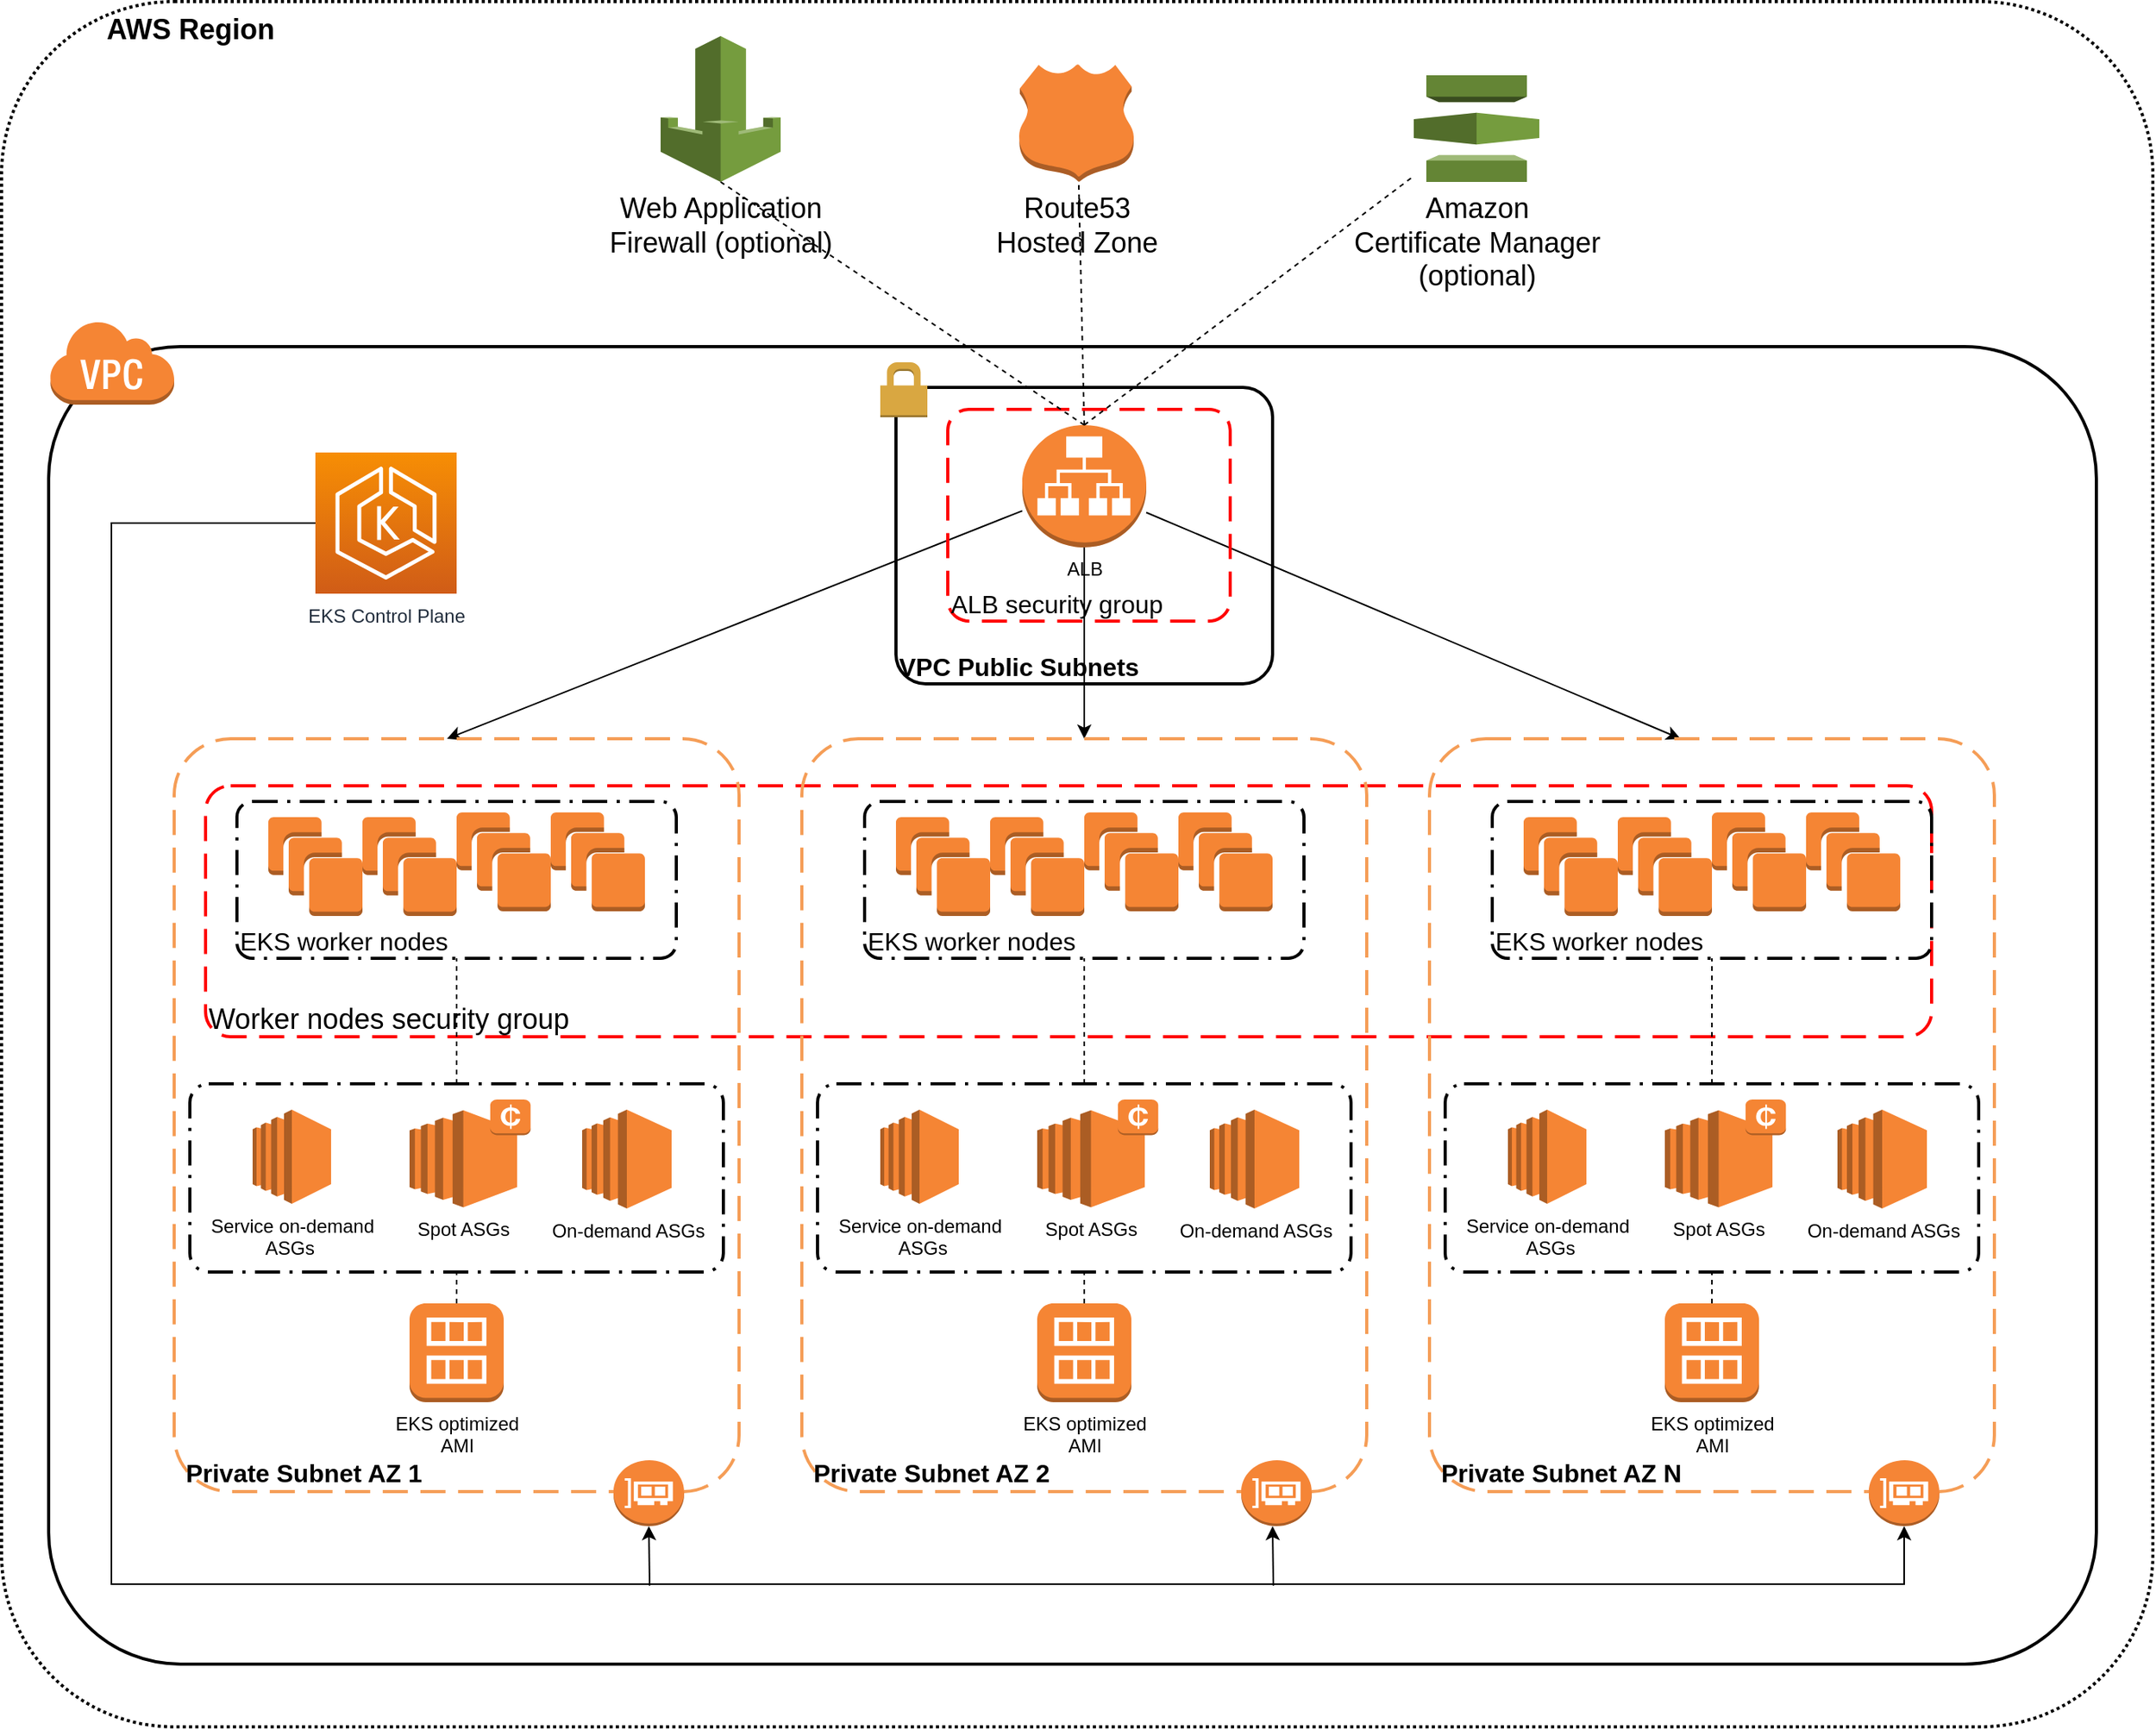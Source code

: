 <mxfile version="12.1.0" type="device" pages="1"><diagram id="_irPFuiEuDcsOr7IHRkR" name="Page-1"><mxGraphModel dx="1408" dy="838" grid="1" gridSize="10" guides="1" tooltips="1" connect="1" arrows="1" fold="1" page="1" pageScale="1" pageWidth="827" pageHeight="1169" math="0" shadow="0"><root><mxCell id="0"/><mxCell id="1" parent="0"/><mxCell id="B31834sm6ExHWV2s_h3m-133" value="             AWS Region" style="rounded=1;arcSize=10;dashed=1;strokeColor=#000000;fillColor=none;gradientColor=none;dashPattern=1 1;strokeWidth=2;fontSize=18;align=left;verticalAlign=top;fontStyle=1" parent="1" vertex="1"><mxGeometry x="280" y="50" width="1371" height="1100" as="geometry"/></mxCell><mxCell id="B31834sm6ExHWV2s_h3m-130" value="" style="rounded=1;arcSize=10;dashed=0;strokeColor=#000000;fillColor=none;gradientColor=none;strokeWidth=2;fontSize=16;align=left;" parent="1" vertex="1"><mxGeometry x="310" y="270" width="1305" height="840" as="geometry"/></mxCell><mxCell id="B31834sm6ExHWV2s_h3m-136" value="Amazon &lt;br&gt;Certificate Manager&lt;br&gt;(optional)" style="outlineConnect=0;dashed=0;verticalLabelPosition=bottom;verticalAlign=top;align=center;html=1;shape=mxgraph.aws3.certificate_manager;fillColor=#759C3E;gradientColor=none;strokeWidth=2;fontSize=18;" parent="1" vertex="1"><mxGeometry x="1180" y="97" width="80" height="68" as="geometry"/></mxCell><mxCell id="B31834sm6ExHWV2s_h3m-137" value="" style="endArrow=none;dashed=1;html=1;fontSize=18;entryX=0.52;entryY=1;entryDx=0;entryDy=0;entryPerimeter=0;exitX=0.5;exitY=0;exitDx=0;exitDy=0;exitPerimeter=0;" parent="1" source="B31834sm6ExHWV2s_h3m-7" target="B31834sm6ExHWV2s_h3m-135" edge="1"><mxGeometry width="50" height="50" relative="1" as="geometry"><mxPoint x="801.5" y="192.5" as="sourcePoint"/><mxPoint x="1001.5" y="62.5" as="targetPoint"/></mxGeometry></mxCell><mxCell id="B31834sm6ExHWV2s_h3m-1" value="EKS Control Plane" style="outlineConnect=0;fontColor=#232F3E;gradientColor=#F78E04;gradientDirection=north;fillColor=#D05C17;strokeColor=#ffffff;dashed=0;verticalLabelPosition=bottom;verticalAlign=top;align=center;html=1;fontSize=12;fontStyle=0;aspect=fixed;shape=mxgraph.aws4.resourceIcon;resIcon=mxgraph.aws4.eks;" parent="1" vertex="1"><mxGeometry x="480" y="337.5" width="90" height="90" as="geometry"/></mxCell><mxCell id="B31834sm6ExHWV2s_h3m-117" style="edgeStyle=orthogonalEdgeStyle;rounded=0;orthogonalLoop=1;jettySize=auto;html=1;fontSize=18;entryX=0.5;entryY=1;entryDx=0;entryDy=0;entryPerimeter=0;" parent="1" source="B31834sm6ExHWV2s_h3m-1" target="B31834sm6ExHWV2s_h3m-178" edge="1"><mxGeometry relative="1" as="geometry"><mxPoint x="1475.333" y="1027.667" as="targetPoint"/><Array as="points"><mxPoint x="350" y="383"/><mxPoint x="350" y="1059"/><mxPoint x="1493" y="1059"/></Array></mxGeometry></mxCell><mxCell id="B31834sm6ExHWV2s_h3m-127" value="" style="endArrow=classic;html=1;fontSize=16;entryX=0.483;entryY=0;entryDx=0;entryDy=0;entryPerimeter=0;" parent="1" source="B31834sm6ExHWV2s_h3m-7" target="B31834sm6ExHWV2s_h3m-14" edge="1"><mxGeometry width="50" height="50" relative="1" as="geometry"><mxPoint x="610" y="460" as="sourcePoint"/><mxPoint x="660" y="410" as="targetPoint"/></mxGeometry></mxCell><mxCell id="B31834sm6ExHWV2s_h3m-128" value="" style="endArrow=classic;html=1;fontSize=16;entryX=0.5;entryY=0;entryDx=0;entryDy=0;" parent="1" source="B31834sm6ExHWV2s_h3m-7" target="B31834sm6ExHWV2s_h3m-158" edge="1"><mxGeometry width="50" height="50" relative="1" as="geometry"><mxPoint x="930.5" y="333.965" as="sourcePoint"/><mxPoint x="970.08" y="517.12" as="targetPoint"/></mxGeometry></mxCell><mxCell id="B31834sm6ExHWV2s_h3m-129" value="" style="endArrow=classic;html=1;fontSize=16;entryX=0.5;entryY=0;entryDx=0;entryDy=0;" parent="1" source="B31834sm6ExHWV2s_h3m-7" edge="1"><mxGeometry width="50" height="50" relative="1" as="geometry"><mxPoint x="945.5" y="360.716" as="sourcePoint"/><mxPoint x="1350" y="520" as="targetPoint"/></mxGeometry></mxCell><mxCell id="B31834sm6ExHWV2s_h3m-2" value="" style="outlineConnect=0;dashed=0;verticalLabelPosition=bottom;verticalAlign=top;align=center;html=1;shape=mxgraph.aws3.virtual_private_cloud;fillColor=#F58534;gradientColor=none;" parent="1" vertex="1"><mxGeometry x="310.5" y="253" width="79.5" height="54" as="geometry"/></mxCell><mxCell id="B31834sm6ExHWV2s_h3m-135" value="Route53 &lt;br&gt;Hosted Zone" style="outlineConnect=0;dashed=0;verticalLabelPosition=bottom;verticalAlign=top;align=center;html=1;shape=mxgraph.aws3.hosted_zone;fillColor=#F58536;gradientColor=none;strokeWidth=2;fontSize=18;" parent="1" vertex="1"><mxGeometry x="928.5" y="90" width="73" height="75" as="geometry"/></mxCell><mxCell id="B31834sm6ExHWV2s_h3m-134" value="Web Application&lt;br&gt;Firewall (optional)" style="outlineConnect=0;dashed=0;verticalLabelPosition=bottom;verticalAlign=top;align=center;html=1;shape=mxgraph.aws3.waf;fillColor=#759C3E;gradientColor=none;strokeWidth=2;fontSize=18;" parent="1" vertex="1"><mxGeometry x="700" y="72" width="76.5" height="93" as="geometry"/></mxCell><mxCell id="B31834sm6ExHWV2s_h3m-138" value="Worker nodes security group" style="rounded=1;arcSize=10;dashed=1;strokeColor=#ff0000;fillColor=none;gradientColor=none;dashPattern=8 4;strokeWidth=2;fontSize=18;align=left;verticalAlign=bottom;" parent="1" vertex="1"><mxGeometry x="410" y="550" width="1100" height="160" as="geometry"/></mxCell><mxCell id="B31834sm6ExHWV2s_h3m-121" value="" style="endArrow=classic;html=1;fontSize=18;entryX=0.5;entryY=1;entryDx=0;entryDy=0;entryPerimeter=0;" parent="1" target="B31834sm6ExHWV2s_h3m-120" edge="1"><mxGeometry width="50" height="50" relative="1" as="geometry"><mxPoint x="693" y="1060" as="sourcePoint"/><mxPoint x="240" y="1130" as="targetPoint"/></mxGeometry></mxCell><mxCell id="B31834sm6ExHWV2s_h3m-156" value="" style="group" parent="1" vertex="1" connectable="0"><mxGeometry x="390" y="520" width="360" height="502" as="geometry"/></mxCell><mxCell id="B31834sm6ExHWV2s_h3m-14" value=" Private Subnet AZ 1" style="rounded=1;arcSize=10;dashed=1;strokeColor=#F59D56;fillColor=none;gradientColor=none;dashPattern=8 4;strokeWidth=2;fontSize=16;spacing=3;align=left;verticalAlign=bottom;fontStyle=1" parent="B31834sm6ExHWV2s_h3m-156" vertex="1"><mxGeometry width="360" height="480" as="geometry"/></mxCell><mxCell id="B31834sm6ExHWV2s_h3m-120" value="" style="outlineConnect=0;dashed=0;verticalLabelPosition=bottom;verticalAlign=top;align=center;html=1;shape=mxgraph.aws3.elastic_network_interface;fillColor=#F58536;gradientColor=none;strokeWidth=2;fontSize=18;" parent="B31834sm6ExHWV2s_h3m-156" vertex="1"><mxGeometry x="280" y="460" width="45" height="42" as="geometry"/></mxCell><mxCell id="B31834sm6ExHWV2s_h3m-13" value="EKS optimized&lt;br&gt;AMI" style="outlineConnect=0;dashed=0;verticalLabelPosition=bottom;verticalAlign=top;align=center;html=1;shape=mxgraph.aws3.ami;fillColor=#F58534;gradientColor=none;" parent="B31834sm6ExHWV2s_h3m-156" vertex="1"><mxGeometry x="150" y="360" width="60" height="63" as="geometry"/></mxCell><mxCell id="B31834sm6ExHWV2s_h3m-17" value="" style="endArrow=none;dashed=1;html=1;fontSize=16;entryX=0.5;entryY=1;entryDx=0;entryDy=0;exitX=0.5;exitY=0;exitDx=0;exitDy=0;exitPerimeter=0;" parent="B31834sm6ExHWV2s_h3m-156" source="B31834sm6ExHWV2s_h3m-13" target="B31834sm6ExHWV2s_h3m-16" edge="1"><mxGeometry width="50" height="50" relative="1" as="geometry"><mxPoint x="-270" y="620" as="sourcePoint"/><mxPoint x="-220" y="570" as="targetPoint"/></mxGeometry></mxCell><mxCell id="B31834sm6ExHWV2s_h3m-26" value="" style="group" parent="B31834sm6ExHWV2s_h3m-156" vertex="1" connectable="0"><mxGeometry x="10" y="220" width="340" height="230" as="geometry"/></mxCell><mxCell id="B31834sm6ExHWV2s_h3m-16" value="" style="rounded=1;arcSize=10;dashed=1;strokeColor=#000000;fillColor=none;gradientColor=none;dashPattern=8 3 1 3;strokeWidth=2;fontSize=16;align=left;" parent="B31834sm6ExHWV2s_h3m-26" vertex="1"><mxGeometry width="340" height="120" as="geometry"/></mxCell><mxCell id="B31834sm6ExHWV2s_h3m-9" value="" style="group" parent="B31834sm6ExHWV2s_h3m-26" vertex="1" connectable="0"><mxGeometry x="140" y="10" width="120" height="220" as="geometry"/></mxCell><mxCell id="B31834sm6ExHWV2s_h3m-6" value="Spot ASGs" style="outlineConnect=0;dashed=0;verticalLabelPosition=bottom;verticalAlign=top;align=center;html=1;shape=mxgraph.aws3.ec2;fillColor=#F58534;gradientColor=none;" parent="B31834sm6ExHWV2s_h3m-9" vertex="1"><mxGeometry y="6.875" width="68.571" height="61.875" as="geometry"/></mxCell><mxCell id="B31834sm6ExHWV2s_h3m-8" value="" style="outlineConnect=0;dashed=0;verticalLabelPosition=bottom;verticalAlign=top;align=center;html=1;shape=mxgraph.aws3.spot_instance;fillColor=#F58534;gradientColor=none;" parent="B31834sm6ExHWV2s_h3m-9" vertex="1"><mxGeometry x="51.429" width="25.714" height="22.688" as="geometry"/></mxCell><mxCell id="B31834sm6ExHWV2s_h3m-10" value="On-demand ASGs" style="outlineConnect=0;dashed=0;verticalLabelPosition=bottom;verticalAlign=top;align=center;html=1;shape=mxgraph.aws3.ec2;fillColor=#F58534;gradientColor=none;" parent="B31834sm6ExHWV2s_h3m-26" vertex="1"><mxGeometry x="250" y="16.5" width="57" height="63" as="geometry"/></mxCell><mxCell id="B31834sm6ExHWV2s_h3m-11" value="Service on-demand&lt;br&gt;&amp;nbsp;ASGs&amp;nbsp;&amp;nbsp;" style="outlineConnect=0;dashed=0;verticalLabelPosition=bottom;verticalAlign=top;align=center;html=1;shape=mxgraph.aws3.ec2;fillColor=#F58534;gradientColor=none;" parent="B31834sm6ExHWV2s_h3m-26" vertex="1"><mxGeometry x="40" y="16.5" width="50" height="60" as="geometry"/></mxCell><mxCell id="B31834sm6ExHWV2s_h3m-21" value="EKS worker nodes" style="rounded=1;arcSize=10;dashed=1;strokeColor=#000000;fillColor=none;gradientColor=none;dashPattern=8 3 1 3;strokeWidth=2;fontSize=16;align=left;verticalAlign=bottom;" parent="B31834sm6ExHWV2s_h3m-156" vertex="1"><mxGeometry x="40" y="40" width="280" height="100" as="geometry"/></mxCell><mxCell id="B31834sm6ExHWV2s_h3m-24" value="" style="endArrow=none;dashed=1;html=1;fontSize=16;entryX=0.5;entryY=1;entryDx=0;entryDy=0;exitX=0.5;exitY=0;exitDx=0;exitDy=0;" parent="B31834sm6ExHWV2s_h3m-156" source="B31834sm6ExHWV2s_h3m-16" target="B31834sm6ExHWV2s_h3m-21" edge="1"><mxGeometry width="50" height="50" relative="1" as="geometry"><mxPoint x="120" y="1140" as="sourcePoint"/><mxPoint x="170" y="1090" as="targetPoint"/></mxGeometry></mxCell><mxCell id="B31834sm6ExHWV2s_h3m-12" value="" style="outlineConnect=0;dashed=0;verticalLabelPosition=bottom;verticalAlign=top;align=center;html=1;shape=mxgraph.aws3.instances;fillColor=#F58534;gradientColor=none;" parent="B31834sm6ExHWV2s_h3m-156" vertex="1"><mxGeometry x="180" y="47" width="60" height="63" as="geometry"/></mxCell><mxCell id="B31834sm6ExHWV2s_h3m-18" value="" style="outlineConnect=0;dashed=0;verticalLabelPosition=bottom;verticalAlign=top;align=center;html=1;shape=mxgraph.aws3.instances;fillColor=#F58534;gradientColor=none;" parent="B31834sm6ExHWV2s_h3m-156" vertex="1"><mxGeometry x="60" y="50" width="60" height="63" as="geometry"/></mxCell><mxCell id="B31834sm6ExHWV2s_h3m-19" value="" style="outlineConnect=0;dashed=0;verticalLabelPosition=bottom;verticalAlign=top;align=center;html=1;shape=mxgraph.aws3.instances;fillColor=#F58534;gradientColor=none;" parent="B31834sm6ExHWV2s_h3m-156" vertex="1"><mxGeometry x="120" y="50" width="60" height="63" as="geometry"/></mxCell><mxCell id="B31834sm6ExHWV2s_h3m-20" value="" style="outlineConnect=0;dashed=0;verticalLabelPosition=bottom;verticalAlign=top;align=center;html=1;shape=mxgraph.aws3.instances;fillColor=#F58534;gradientColor=none;" parent="B31834sm6ExHWV2s_h3m-156" vertex="1"><mxGeometry x="240" y="47" width="60" height="63" as="geometry"/></mxCell><mxCell id="B31834sm6ExHWV2s_h3m-157" value="" style="group" parent="1" vertex="1" connectable="0"><mxGeometry x="790" y="520" width="360" height="502" as="geometry"/></mxCell><mxCell id="B31834sm6ExHWV2s_h3m-158" value=" Private Subnet AZ 2" style="rounded=1;arcSize=10;dashed=1;strokeColor=#F59D56;fillColor=none;gradientColor=none;dashPattern=8 4;strokeWidth=2;fontSize=16;spacing=3;align=left;verticalAlign=bottom;fontStyle=1" parent="B31834sm6ExHWV2s_h3m-157" vertex="1"><mxGeometry width="360" height="480" as="geometry"/></mxCell><mxCell id="B31834sm6ExHWV2s_h3m-159" value="" style="outlineConnect=0;dashed=0;verticalLabelPosition=bottom;verticalAlign=top;align=center;html=1;shape=mxgraph.aws3.elastic_network_interface;fillColor=#F58536;gradientColor=none;strokeWidth=2;fontSize=18;" parent="B31834sm6ExHWV2s_h3m-157" vertex="1"><mxGeometry x="280" y="460" width="45" height="42" as="geometry"/></mxCell><mxCell id="B31834sm6ExHWV2s_h3m-160" value="EKS optimized&lt;br&gt;AMI" style="outlineConnect=0;dashed=0;verticalLabelPosition=bottom;verticalAlign=top;align=center;html=1;shape=mxgraph.aws3.ami;fillColor=#F58534;gradientColor=none;" parent="B31834sm6ExHWV2s_h3m-157" vertex="1"><mxGeometry x="150" y="360" width="60" height="63" as="geometry"/></mxCell><mxCell id="B31834sm6ExHWV2s_h3m-161" value="" style="endArrow=none;dashed=1;html=1;fontSize=16;entryX=0.5;entryY=1;entryDx=0;entryDy=0;exitX=0.5;exitY=0;exitDx=0;exitDy=0;exitPerimeter=0;" parent="B31834sm6ExHWV2s_h3m-157" source="B31834sm6ExHWV2s_h3m-160" target="B31834sm6ExHWV2s_h3m-163" edge="1"><mxGeometry width="50" height="50" relative="1" as="geometry"><mxPoint x="-270" y="620" as="sourcePoint"/><mxPoint x="-220" y="570" as="targetPoint"/></mxGeometry></mxCell><mxCell id="B31834sm6ExHWV2s_h3m-162" value="" style="group" parent="B31834sm6ExHWV2s_h3m-157" vertex="1" connectable="0"><mxGeometry x="10" y="220" width="340" height="230" as="geometry"/></mxCell><mxCell id="B31834sm6ExHWV2s_h3m-163" value="" style="rounded=1;arcSize=10;dashed=1;strokeColor=#000000;fillColor=none;gradientColor=none;dashPattern=8 3 1 3;strokeWidth=2;fontSize=16;align=left;" parent="B31834sm6ExHWV2s_h3m-162" vertex="1"><mxGeometry width="340" height="120" as="geometry"/></mxCell><mxCell id="B31834sm6ExHWV2s_h3m-164" value="" style="group" parent="B31834sm6ExHWV2s_h3m-162" vertex="1" connectable="0"><mxGeometry x="140" y="10" width="120" height="220" as="geometry"/></mxCell><mxCell id="B31834sm6ExHWV2s_h3m-165" value="Spot ASGs" style="outlineConnect=0;dashed=0;verticalLabelPosition=bottom;verticalAlign=top;align=center;html=1;shape=mxgraph.aws3.ec2;fillColor=#F58534;gradientColor=none;" parent="B31834sm6ExHWV2s_h3m-164" vertex="1"><mxGeometry y="6.875" width="68.571" height="61.875" as="geometry"/></mxCell><mxCell id="B31834sm6ExHWV2s_h3m-166" value="" style="outlineConnect=0;dashed=0;verticalLabelPosition=bottom;verticalAlign=top;align=center;html=1;shape=mxgraph.aws3.spot_instance;fillColor=#F58534;gradientColor=none;" parent="B31834sm6ExHWV2s_h3m-164" vertex="1"><mxGeometry x="51.429" width="25.714" height="22.688" as="geometry"/></mxCell><mxCell id="B31834sm6ExHWV2s_h3m-167" value="On-demand ASGs" style="outlineConnect=0;dashed=0;verticalLabelPosition=bottom;verticalAlign=top;align=center;html=1;shape=mxgraph.aws3.ec2;fillColor=#F58534;gradientColor=none;" parent="B31834sm6ExHWV2s_h3m-162" vertex="1"><mxGeometry x="250" y="16.5" width="57" height="63" as="geometry"/></mxCell><mxCell id="B31834sm6ExHWV2s_h3m-168" value="Service on-demand&lt;br&gt;&amp;nbsp;ASGs" style="outlineConnect=0;dashed=0;verticalLabelPosition=bottom;verticalAlign=top;align=center;html=1;shape=mxgraph.aws3.ec2;fillColor=#F58534;gradientColor=none;" parent="B31834sm6ExHWV2s_h3m-162" vertex="1"><mxGeometry x="40" y="16.5" width="50" height="60" as="geometry"/></mxCell><mxCell id="B31834sm6ExHWV2s_h3m-169" value="EKS worker nodes" style="rounded=1;arcSize=10;dashed=1;strokeColor=#000000;fillColor=none;gradientColor=none;dashPattern=8 3 1 3;strokeWidth=2;fontSize=16;align=left;verticalAlign=bottom;" parent="B31834sm6ExHWV2s_h3m-157" vertex="1"><mxGeometry x="40" y="40" width="280" height="100" as="geometry"/></mxCell><mxCell id="B31834sm6ExHWV2s_h3m-170" value="" style="endArrow=none;dashed=1;html=1;fontSize=16;entryX=0.5;entryY=1;entryDx=0;entryDy=0;exitX=0.5;exitY=0;exitDx=0;exitDy=0;" parent="B31834sm6ExHWV2s_h3m-157" source="B31834sm6ExHWV2s_h3m-163" target="B31834sm6ExHWV2s_h3m-169" edge="1"><mxGeometry width="50" height="50" relative="1" as="geometry"><mxPoint x="120" y="1140" as="sourcePoint"/><mxPoint x="170" y="1090" as="targetPoint"/></mxGeometry></mxCell><mxCell id="B31834sm6ExHWV2s_h3m-171" value="" style="outlineConnect=0;dashed=0;verticalLabelPosition=bottom;verticalAlign=top;align=center;html=1;shape=mxgraph.aws3.instances;fillColor=#F58534;gradientColor=none;" parent="B31834sm6ExHWV2s_h3m-157" vertex="1"><mxGeometry x="180" y="47" width="60" height="63" as="geometry"/></mxCell><mxCell id="B31834sm6ExHWV2s_h3m-172" value="" style="outlineConnect=0;dashed=0;verticalLabelPosition=bottom;verticalAlign=top;align=center;html=1;shape=mxgraph.aws3.instances;fillColor=#F58534;gradientColor=none;" parent="B31834sm6ExHWV2s_h3m-157" vertex="1"><mxGeometry x="60" y="50" width="60" height="63" as="geometry"/></mxCell><mxCell id="B31834sm6ExHWV2s_h3m-173" value="" style="outlineConnect=0;dashed=0;verticalLabelPosition=bottom;verticalAlign=top;align=center;html=1;shape=mxgraph.aws3.instances;fillColor=#F58534;gradientColor=none;" parent="B31834sm6ExHWV2s_h3m-157" vertex="1"><mxGeometry x="120" y="50" width="60" height="63" as="geometry"/></mxCell><mxCell id="B31834sm6ExHWV2s_h3m-174" value="" style="outlineConnect=0;dashed=0;verticalLabelPosition=bottom;verticalAlign=top;align=center;html=1;shape=mxgraph.aws3.instances;fillColor=#F58534;gradientColor=none;" parent="B31834sm6ExHWV2s_h3m-157" vertex="1"><mxGeometry x="240" y="47" width="60" height="63" as="geometry"/></mxCell><mxCell id="B31834sm6ExHWV2s_h3m-175" value="" style="endArrow=classic;html=1;fontSize=18;entryX=0.5;entryY=1;entryDx=0;entryDy=0;entryPerimeter=0;" parent="1" edge="1"><mxGeometry width="50" height="50" relative="1" as="geometry"><mxPoint x="1090.5" y="1060" as="sourcePoint"/><mxPoint x="1090" y="1022" as="targetPoint"/></mxGeometry></mxCell><mxCell id="B31834sm6ExHWV2s_h3m-176" value="" style="group" parent="1" vertex="1" connectable="0"><mxGeometry x="1190" y="520" width="360" height="502" as="geometry"/></mxCell><mxCell id="B31834sm6ExHWV2s_h3m-177" value=" Private Subnet AZ N" style="rounded=1;arcSize=10;dashed=1;strokeColor=#F59D56;fillColor=none;gradientColor=none;dashPattern=8 4;strokeWidth=2;fontSize=16;spacing=3;align=left;verticalAlign=bottom;fontStyle=1" parent="B31834sm6ExHWV2s_h3m-176" vertex="1"><mxGeometry width="360" height="480" as="geometry"/></mxCell><mxCell id="B31834sm6ExHWV2s_h3m-178" value="" style="outlineConnect=0;dashed=0;verticalLabelPosition=bottom;verticalAlign=top;align=center;html=1;shape=mxgraph.aws3.elastic_network_interface;fillColor=#F58536;gradientColor=none;strokeWidth=2;fontSize=18;" parent="B31834sm6ExHWV2s_h3m-176" vertex="1"><mxGeometry x="280" y="460" width="45" height="42" as="geometry"/></mxCell><mxCell id="B31834sm6ExHWV2s_h3m-179" value="EKS optimized&lt;br&gt;AMI" style="outlineConnect=0;dashed=0;verticalLabelPosition=bottom;verticalAlign=top;align=center;html=1;shape=mxgraph.aws3.ami;fillColor=#F58534;gradientColor=none;" parent="B31834sm6ExHWV2s_h3m-176" vertex="1"><mxGeometry x="150" y="360" width="60" height="63" as="geometry"/></mxCell><mxCell id="B31834sm6ExHWV2s_h3m-180" value="" style="endArrow=none;dashed=1;html=1;fontSize=16;entryX=0.5;entryY=1;entryDx=0;entryDy=0;exitX=0.5;exitY=0;exitDx=0;exitDy=0;exitPerimeter=0;" parent="B31834sm6ExHWV2s_h3m-176" source="B31834sm6ExHWV2s_h3m-179" target="B31834sm6ExHWV2s_h3m-182" edge="1"><mxGeometry width="50" height="50" relative="1" as="geometry"><mxPoint x="-270" y="620" as="sourcePoint"/><mxPoint x="-220" y="570" as="targetPoint"/></mxGeometry></mxCell><mxCell id="B31834sm6ExHWV2s_h3m-181" value="" style="group" parent="B31834sm6ExHWV2s_h3m-176" vertex="1" connectable="0"><mxGeometry x="10" y="220" width="340" height="230" as="geometry"/></mxCell><mxCell id="B31834sm6ExHWV2s_h3m-182" value="" style="rounded=1;arcSize=10;dashed=1;strokeColor=#000000;fillColor=none;gradientColor=none;dashPattern=8 3 1 3;strokeWidth=2;fontSize=16;align=left;" parent="B31834sm6ExHWV2s_h3m-181" vertex="1"><mxGeometry width="340" height="120" as="geometry"/></mxCell><mxCell id="B31834sm6ExHWV2s_h3m-183" value="" style="group" parent="B31834sm6ExHWV2s_h3m-181" vertex="1" connectable="0"><mxGeometry x="140" y="10" width="120" height="220" as="geometry"/></mxCell><mxCell id="B31834sm6ExHWV2s_h3m-184" value="Spot ASGs" style="outlineConnect=0;dashed=0;verticalLabelPosition=bottom;verticalAlign=top;align=center;html=1;shape=mxgraph.aws3.ec2;fillColor=#F58534;gradientColor=none;" parent="B31834sm6ExHWV2s_h3m-183" vertex="1"><mxGeometry y="6.875" width="68.571" height="61.875" as="geometry"/></mxCell><mxCell id="B31834sm6ExHWV2s_h3m-185" value="" style="outlineConnect=0;dashed=0;verticalLabelPosition=bottom;verticalAlign=top;align=center;html=1;shape=mxgraph.aws3.spot_instance;fillColor=#F58534;gradientColor=none;" parent="B31834sm6ExHWV2s_h3m-183" vertex="1"><mxGeometry x="51.429" width="25.714" height="22.688" as="geometry"/></mxCell><mxCell id="B31834sm6ExHWV2s_h3m-186" value="On-demand ASGs" style="outlineConnect=0;dashed=0;verticalLabelPosition=bottom;verticalAlign=top;align=center;html=1;shape=mxgraph.aws3.ec2;fillColor=#F58534;gradientColor=none;" parent="B31834sm6ExHWV2s_h3m-181" vertex="1"><mxGeometry x="250" y="16.5" width="57" height="63" as="geometry"/></mxCell><mxCell id="B31834sm6ExHWV2s_h3m-187" value="Service on-demand&lt;br&gt;&amp;nbsp;ASGs" style="outlineConnect=0;dashed=0;verticalLabelPosition=bottom;verticalAlign=top;align=center;html=1;shape=mxgraph.aws3.ec2;fillColor=#F58534;gradientColor=none;" parent="B31834sm6ExHWV2s_h3m-181" vertex="1"><mxGeometry x="40" y="16.5" width="50" height="60" as="geometry"/></mxCell><mxCell id="B31834sm6ExHWV2s_h3m-188" value="EKS worker nodes" style="rounded=1;arcSize=10;dashed=1;strokeColor=#000000;fillColor=none;gradientColor=none;dashPattern=8 3 1 3;strokeWidth=2;fontSize=16;align=left;verticalAlign=bottom;" parent="B31834sm6ExHWV2s_h3m-176" vertex="1"><mxGeometry x="40" y="40" width="280" height="100" as="geometry"/></mxCell><mxCell id="B31834sm6ExHWV2s_h3m-189" value="" style="endArrow=none;dashed=1;html=1;fontSize=16;entryX=0.5;entryY=1;entryDx=0;entryDy=0;exitX=0.5;exitY=0;exitDx=0;exitDy=0;" parent="B31834sm6ExHWV2s_h3m-176" source="B31834sm6ExHWV2s_h3m-182" target="B31834sm6ExHWV2s_h3m-188" edge="1"><mxGeometry width="50" height="50" relative="1" as="geometry"><mxPoint x="120" y="1140" as="sourcePoint"/><mxPoint x="170" y="1090" as="targetPoint"/></mxGeometry></mxCell><mxCell id="B31834sm6ExHWV2s_h3m-190" value="" style="outlineConnect=0;dashed=0;verticalLabelPosition=bottom;verticalAlign=top;align=center;html=1;shape=mxgraph.aws3.instances;fillColor=#F58534;gradientColor=none;" parent="B31834sm6ExHWV2s_h3m-176" vertex="1"><mxGeometry x="180" y="47" width="60" height="63" as="geometry"/></mxCell><mxCell id="B31834sm6ExHWV2s_h3m-191" value="" style="outlineConnect=0;dashed=0;verticalLabelPosition=bottom;verticalAlign=top;align=center;html=1;shape=mxgraph.aws3.instances;fillColor=#F58534;gradientColor=none;" parent="B31834sm6ExHWV2s_h3m-176" vertex="1"><mxGeometry x="60" y="50" width="60" height="63" as="geometry"/></mxCell><mxCell id="B31834sm6ExHWV2s_h3m-192" value="" style="outlineConnect=0;dashed=0;verticalLabelPosition=bottom;verticalAlign=top;align=center;html=1;shape=mxgraph.aws3.instances;fillColor=#F58534;gradientColor=none;" parent="B31834sm6ExHWV2s_h3m-176" vertex="1"><mxGeometry x="120" y="50" width="60" height="63" as="geometry"/></mxCell><mxCell id="B31834sm6ExHWV2s_h3m-193" value="" style="outlineConnect=0;dashed=0;verticalLabelPosition=bottom;verticalAlign=top;align=center;html=1;shape=mxgraph.aws3.instances;fillColor=#F58534;gradientColor=none;" parent="B31834sm6ExHWV2s_h3m-176" vertex="1"><mxGeometry x="240" y="47" width="60" height="63" as="geometry"/></mxCell><mxCell id="B31834sm6ExHWV2s_h3m-196" value="" style="group" parent="1" vertex="1" connectable="0"><mxGeometry x="840" y="280" width="250" height="205" as="geometry"/></mxCell><mxCell id="B31834sm6ExHWV2s_h3m-123" value="VPC Public Subnets" style="rounded=1;arcSize=10;dashed=0;strokeColor=#000000;fillColor=none;gradientColor=none;strokeWidth=2;fontSize=16;align=left;verticalAlign=bottom;fontStyle=1" parent="B31834sm6ExHWV2s_h3m-196" vertex="1"><mxGeometry x="10" y="16" width="240" height="189" as="geometry"/></mxCell><mxCell id="B31834sm6ExHWV2s_h3m-194" value="ALB security group" style="rounded=1;arcSize=10;dashed=1;strokeColor=#ff0000;fillColor=none;gradientColor=none;dashPattern=8 4;strokeWidth=2;fontSize=16;align=left;verticalAlign=bottom;" parent="B31834sm6ExHWV2s_h3m-196" vertex="1"><mxGeometry x="43" y="30" width="180" height="135" as="geometry"/></mxCell><mxCell id="B31834sm6ExHWV2s_h3m-7" value="ALB" style="outlineConnect=0;dashed=0;verticalLabelPosition=bottom;verticalAlign=top;align=center;html=1;shape=mxgraph.aws3.application_load_balancer;fillColor=#F58534;gradientColor=none;" parent="B31834sm6ExHWV2s_h3m-196" vertex="1"><mxGeometry x="90.5" y="40" width="79" height="78" as="geometry"/></mxCell><mxCell id="B31834sm6ExHWV2s_h3m-124" value="" style="dashed=0;html=1;shape=mxgraph.aws3.permissions;fillColor=#D9A741;gradientColor=none;dashed=0;strokeWidth=2;fontSize=18;align=left;" parent="B31834sm6ExHWV2s_h3m-196" vertex="1"><mxGeometry width="30" height="35" as="geometry"/></mxCell><mxCell id="B31834sm6ExHWV2s_h3m-197" value="" style="endArrow=none;dashed=1;html=1;fontSize=16;entryX=0.5;entryY=1;entryDx=0;entryDy=0;entryPerimeter=0;exitX=0.5;exitY=0;exitDx=0;exitDy=0;exitPerimeter=0;" parent="1" source="B31834sm6ExHWV2s_h3m-7" target="B31834sm6ExHWV2s_h3m-134" edge="1"><mxGeometry width="50" height="50" relative="1" as="geometry"><mxPoint x="600" y="230" as="sourcePoint"/><mxPoint x="650" y="180" as="targetPoint"/></mxGeometry></mxCell><mxCell id="B31834sm6ExHWV2s_h3m-198" value="" style="endArrow=none;dashed=1;html=1;fontSize=18;exitX=0.5;exitY=0;exitDx=0;exitDy=0;exitPerimeter=0;" parent="1" source="B31834sm6ExHWV2s_h3m-7" target="B31834sm6ExHWV2s_h3m-136" edge="1"><mxGeometry width="50" height="50" relative="1" as="geometry"><mxPoint x="980.0" y="330" as="sourcePoint"/><mxPoint x="976.46" y="175" as="targetPoint"/></mxGeometry></mxCell></root></mxGraphModel></diagram></mxfile>